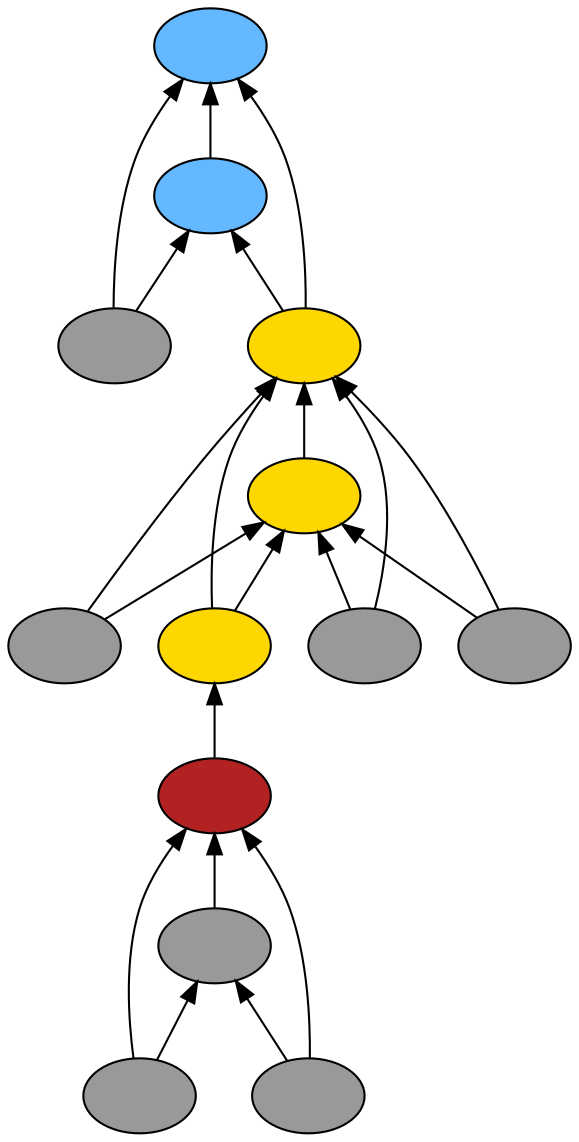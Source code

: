 digraph {
rankdir=BT
fontsize=24
subgraph clster1 {
subgraph clster2 {
"26590768"["fillcolor"="firebrick" "fontsize"="24" "label"="" "shape"="ellipse" "style"="filled" ]
"28026208"["fillcolor"="grey60" "fontsize"="24" "label"="" "shape"="ellipse" "style"="filled" ]
"26703216"["fillcolor"="grey60" "fontsize"="24" "label"="" "shape"="ellipse" "style"="filled" ]
"26840224"["fillcolor"="grey60" "fontsize"="24" "label"="" "shape"="ellipse" "style"="filled" ]
}

subgraph clster3 {
"27877312"["fillcolor"="steelblue1" "fontsize"="24" "label"="" "shape"="ellipse" "style"="filled" ]
"27328816"["fillcolor"="steelblue1" "fontsize"="24" "label"="" "shape"="ellipse" "style"="filled" ]
"27976576"["fillcolor"="grey60" "fontsize"="24" "label"="" "shape"="ellipse" "style"="filled" ]
"25863072"["fillcolor"="gold" "fontsize"="24" "label"="" "shape"="ellipse" "style"="filled" ]
"27293872"["fillcolor"="gold" "fontsize"="24" "label"="" "shape"="ellipse" "style"="filled" ]
"26589712"["fillcolor"="grey60" "fontsize"="24" "label"="" "shape"="ellipse" "style"="filled" ]
"26586752"["fillcolor"="gold" "fontsize"="24" "label"="" "shape"="ellipse" "style"="filled" ]
"26320736"["fillcolor"="grey60" "fontsize"="24" "label"="" "shape"="ellipse" "style"="filled" ]
"26496576"["fillcolor"="grey60" "fontsize"="24" "label"="" "shape"="ellipse" "style"="filled" ]
}

}

"26703216" -> "26590768"["arrowhead"="normal" "color"="black" "constraint"="true" "style"="solid" ]
"26703216" -> "28026208"["arrowhead"="normal" "color"="black" "constraint"="true" "style"="solid" ]
"26840224" -> "26590768"["arrowhead"="normal" "color"="black" "constraint"="true" "style"="solid" ]
"26840224" -> "28026208"["arrowhead"="normal" "color"="black" "constraint"="true" "style"="solid" ]
"28026208" -> "26590768"["arrowhead"="normal" "color"="black" "constraint"="true" "style"="solid" ]
"27976576" -> "27877312"["arrowhead"="normal" "color"="black" "constraint"="true" "style"="solid" ]
"27976576" -> "27328816"["arrowhead"="normal" "color"="black" "constraint"="true" "style"="solid" ]
"25863072" -> "27877312"["arrowhead"="normal" "color"="black" "constraint"="true" "style"="solid" ]
"25863072" -> "27328816"["arrowhead"="normal" "color"="black" "constraint"="true" "style"="solid" ]
"26589712" -> "25863072"["arrowhead"="normal" "color"="black" "constraint"="true" "style"="solid" ]
"26589712" -> "27293872"["arrowhead"="normal" "color"="black" "constraint"="true" "style"="solid" ]
"26586752" -> "25863072"["arrowhead"="normal" "color"="black" "constraint"="true" "style"="solid" ]
"26586752" -> "27293872"["arrowhead"="normal" "color"="black" "constraint"="true" "style"="solid" ]
"26590768" -> "26586752"["arrowhead"="normal" "color"="black" "constraint"="true" "style"="solid" ]
"26320736" -> "25863072"["arrowhead"="normal" "color"="black" "constraint"="true" "style"="solid" ]
"26320736" -> "27293872"["arrowhead"="normal" "color"="black" "constraint"="true" "style"="solid" ]
"26496576" -> "25863072"["arrowhead"="normal" "color"="black" "constraint"="true" "style"="solid" ]
"26496576" -> "27293872"["arrowhead"="normal" "color"="black" "constraint"="true" "style"="solid" ]
"27293872" -> "25863072"["arrowhead"="normal" "color"="black" "constraint"="true" "style"="solid" ]
"27328816" -> "27877312"["arrowhead"="normal" "color"="black" "constraint"="true" "style"="solid" ]

}